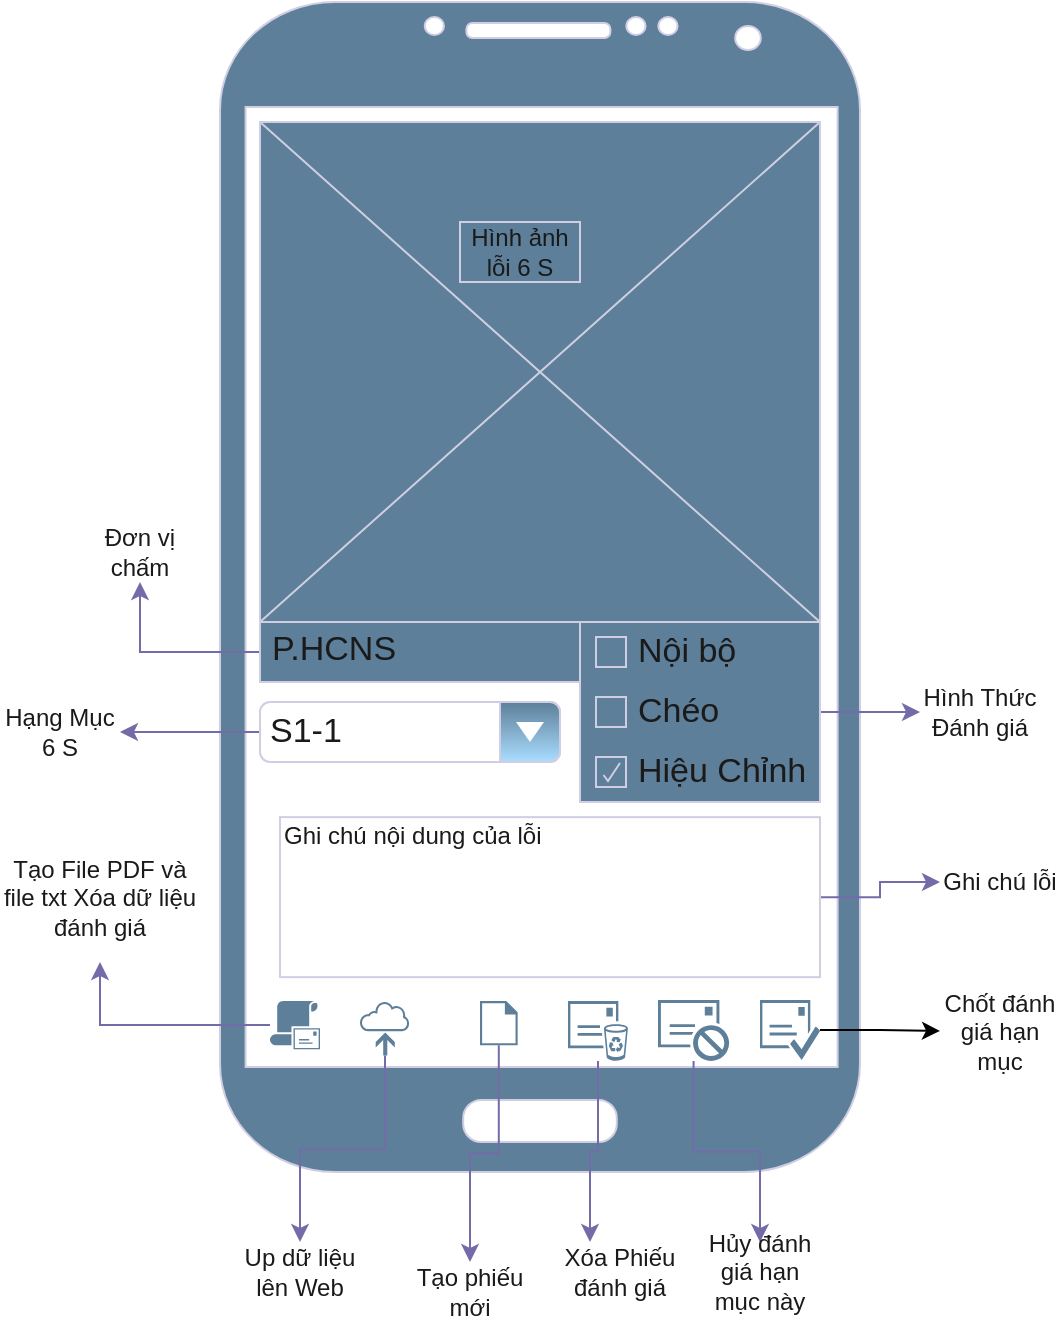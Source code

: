 <mxfile version="21.6.6" type="github" pages="2">
  <diagram name="Mobile-Local" id="_9tDX54fQmeihn20TXuU">
    <mxGraphModel dx="1379" dy="979" grid="1" gridSize="10" guides="1" tooltips="1" connect="1" arrows="1" fold="1" page="1" pageScale="1" pageWidth="827" pageHeight="1169" background="none" math="0" shadow="0">
      <root>
        <mxCell id="0" />
        <mxCell id="1" parent="0" />
        <mxCell id="nOlmMqcdL2Z6e1UjF-bC-2" value="" style="verticalLabelPosition=bottom;verticalAlign=top;html=1;shadow=0;dashed=0;strokeWidth=1;shape=mxgraph.android.phone2;strokeColor=#D0CEE2;rounded=1;labelBackgroundColor=none;fillColor=#5D7F99;fontColor=#1A1A1A;movable=0;resizable=0;rotatable=0;deletable=0;editable=0;locked=1;connectable=0;" vertex="1" parent="1">
          <mxGeometry x="240" y="90" width="320" height="585" as="geometry" />
        </mxCell>
        <mxCell id="nOlmMqcdL2Z6e1UjF-bC-40" style="edgeStyle=orthogonalEdgeStyle;rounded=0;orthogonalLoop=1;jettySize=auto;html=1;strokeColor=#736CA8;fontColor=default;labelBackgroundColor=none;movable=0;resizable=0;rotatable=0;deletable=0;editable=0;locked=1;connectable=0;" edge="1" parent="1" source="nOlmMqcdL2Z6e1UjF-bC-6" target="nOlmMqcdL2Z6e1UjF-bC-39">
          <mxGeometry relative="1" as="geometry">
            <mxPoint x="180" y="606.905" as="targetPoint" />
          </mxGeometry>
        </mxCell>
        <mxCell id="nOlmMqcdL2Z6e1UjF-bC-6" value="" style="pointerEvents=1;shadow=0;dashed=0;html=1;strokeColor=none;fillColor=#5D7F99;labelPosition=center;verticalLabelPosition=bottom;verticalAlign=top;outlineConnect=0;align=center;shape=mxgraph.office.security.email_address_policy;rounded=1;labelBackgroundColor=none;fontColor=#1A1A1A;movable=0;resizable=0;rotatable=0;deletable=0;editable=0;locked=1;connectable=0;" vertex="1" parent="1">
          <mxGeometry x="265" y="589.53" width="25" height="24.09" as="geometry" />
        </mxCell>
        <mxCell id="nOlmMqcdL2Z6e1UjF-bC-7" value="" style="verticalLabelPosition=bottom;shadow=0;dashed=0;align=center;html=1;verticalAlign=top;strokeWidth=1;shape=mxgraph.mockup.graphics.simpleIcon;strokeColor=#D0CEE2;rounded=1;labelBackgroundColor=none;fillColor=#5D7F99;fontColor=#1A1A1A;movable=0;resizable=0;rotatable=0;deletable=0;editable=0;locked=1;connectable=0;" vertex="1" parent="1">
          <mxGeometry x="260" y="150" width="280" height="250" as="geometry" />
        </mxCell>
        <mxCell id="nOlmMqcdL2Z6e1UjF-bC-30" style="edgeStyle=orthogonalEdgeStyle;rounded=0;orthogonalLoop=1;jettySize=auto;html=1;strokeColor=#736CA8;fontColor=default;labelBackgroundColor=none;movable=0;resizable=0;rotatable=0;deletable=0;editable=0;locked=1;connectable=0;" edge="1" parent="1" source="nOlmMqcdL2Z6e1UjF-bC-8" target="nOlmMqcdL2Z6e1UjF-bC-35">
          <mxGeometry relative="1" as="geometry">
            <mxPoint x="170" y="455" as="targetPoint" />
          </mxGeometry>
        </mxCell>
        <mxCell id="nOlmMqcdL2Z6e1UjF-bC-8" value="S1-1" style="strokeWidth=1;shadow=0;dashed=0;align=center;html=1;shape=mxgraph.mockup.forms.comboBox;strokeColor=#D0CEE2;fillColor=#5D7F99;align=left;fillColor2=#aaddff;mainText=;fontColor=#1A1A1A;fontSize=17;spacingLeft=3;points=[];rounded=1;labelBackgroundColor=none;movable=0;resizable=0;rotatable=0;deletable=0;editable=0;locked=1;connectable=0;" vertex="1" parent="1">
          <mxGeometry x="260" y="440" width="150" height="30" as="geometry" />
        </mxCell>
        <mxCell id="nOlmMqcdL2Z6e1UjF-bC-33" style="edgeStyle=orthogonalEdgeStyle;rounded=0;orthogonalLoop=1;jettySize=auto;html=1;strokeColor=#736CA8;fontColor=default;labelBackgroundColor=none;movable=0;resizable=0;rotatable=0;deletable=0;editable=0;locked=1;connectable=0;" edge="1" parent="1" source="nOlmMqcdL2Z6e1UjF-bC-9" target="nOlmMqcdL2Z6e1UjF-bC-38">
          <mxGeometry relative="1" as="geometry">
            <mxPoint x="660" y="530" as="targetPoint" />
          </mxGeometry>
        </mxCell>
        <mxCell id="nOlmMqcdL2Z6e1UjF-bC-9" value="Ghi chú nội dung của lỗi" style="text;spacingTop=-5;whiteSpace=wrap;html=1;align=left;fontSize=12;fontFamily=Helvetica;fillColor=none;strokeColor=#D0CEE2;rounded=0;labelBackgroundColor=none;fontColor=#1A1A1A;movable=0;resizable=0;rotatable=0;deletable=0;editable=0;locked=1;connectable=0;" vertex="1" parent="1">
          <mxGeometry x="270" y="497.57" width="270" height="80" as="geometry" />
        </mxCell>
        <mxCell id="nOlmMqcdL2Z6e1UjF-bC-31" style="edgeStyle=orthogonalEdgeStyle;rounded=0;orthogonalLoop=1;jettySize=auto;html=1;strokeColor=#736CA8;fontColor=default;labelBackgroundColor=none;movable=0;resizable=0;rotatable=0;deletable=0;editable=0;locked=1;connectable=0;" edge="1" parent="1" source="nOlmMqcdL2Z6e1UjF-bC-10" target="nOlmMqcdL2Z6e1UjF-bC-34">
          <mxGeometry relative="1" as="geometry">
            <mxPoint x="130" y="320" as="targetPoint" />
          </mxGeometry>
        </mxCell>
        <mxCell id="nOlmMqcdL2Z6e1UjF-bC-10" value="P.HCNS" style="strokeWidth=1;shadow=0;dashed=0;align=center;html=1;shape=mxgraph.mockup.text.textBox;fontColor=#1A1A1A;align=left;fontSize=17;spacingLeft=4;spacingTop=-3;whiteSpace=wrap;strokeColor=#D0CEE2;mainText=;rounded=1;labelBackgroundColor=none;fillColor=#5D7F99;movable=0;resizable=0;rotatable=0;deletable=0;editable=0;locked=1;connectable=0;" vertex="1" parent="1">
          <mxGeometry x="260" y="400" width="160" height="30" as="geometry" />
        </mxCell>
        <mxCell id="nOlmMqcdL2Z6e1UjF-bC-28" style="edgeStyle=orthogonalEdgeStyle;rounded=0;orthogonalLoop=1;jettySize=auto;html=1;strokeColor=#736CA8;fontColor=default;labelBackgroundColor=none;movable=0;resizable=0;rotatable=0;deletable=0;editable=0;locked=1;connectable=0;entryX=0.25;entryY=0;entryDx=0;entryDy=0;" edge="1" parent="1" source="nOlmMqcdL2Z6e1UjF-bC-14" target="nOlmMqcdL2Z6e1UjF-bC-46">
          <mxGeometry relative="1" as="geometry">
            <mxPoint x="420" y="770" as="targetPoint" />
          </mxGeometry>
        </mxCell>
        <mxCell id="nOlmMqcdL2Z6e1UjF-bC-14" value="" style="pointerEvents=1;shadow=0;dashed=0;html=1;strokeColor=none;fillColor=#5D7F99;labelPosition=center;verticalLabelPosition=bottom;verticalAlign=top;outlineConnect=0;align=center;shape=mxgraph.office.concepts.email_expired;rounded=1;labelBackgroundColor=none;fontColor=#1A1A1A;movable=0;resizable=0;rotatable=0;deletable=0;editable=0;locked=1;connectable=0;" vertex="1" parent="1">
          <mxGeometry x="414" y="589.53" width="30" height="29.91" as="geometry" />
        </mxCell>
        <mxCell id="nOlmMqcdL2Z6e1UjF-bC-42" style="edgeStyle=orthogonalEdgeStyle;rounded=0;orthogonalLoop=1;jettySize=auto;html=1;strokeColor=#736CA8;fontColor=default;labelBackgroundColor=none;movable=0;resizable=0;rotatable=0;deletable=0;editable=0;locked=1;connectable=0;" edge="1" parent="1" source="nOlmMqcdL2Z6e1UjF-bC-15" target="nOlmMqcdL2Z6e1UjF-bC-44">
          <mxGeometry relative="1" as="geometry">
            <mxPoint x="300" y="730" as="targetPoint" />
          </mxGeometry>
        </mxCell>
        <mxCell id="nOlmMqcdL2Z6e1UjF-bC-15" value="" style="pointerEvents=1;shadow=0;dashed=0;html=1;strokeColor=none;fillColor=#5D7F99;labelPosition=center;verticalLabelPosition=bottom;verticalAlign=top;outlineConnect=0;align=center;shape=mxgraph.office.concepts.backup_online;rounded=1;labelBackgroundColor=none;fontColor=#1A1A1A;movable=0;resizable=0;rotatable=0;deletable=0;editable=0;locked=1;connectable=0;" vertex="1" parent="1">
          <mxGeometry x="310" y="589.53" width="25" height="27.27" as="geometry" />
        </mxCell>
        <mxCell id="X_O1leoJTkuOl8zqoc79-7" style="edgeStyle=orthogonalEdgeStyle;rounded=0;orthogonalLoop=1;jettySize=auto;html=1;movable=0;resizable=0;rotatable=0;deletable=0;editable=0;locked=1;connectable=0;" edge="1" parent="1" source="nOlmMqcdL2Z6e1UjF-bC-16" target="nOlmMqcdL2Z6e1UjF-bC-50">
          <mxGeometry relative="1" as="geometry" />
        </mxCell>
        <mxCell id="nOlmMqcdL2Z6e1UjF-bC-16" value="" style="pointerEvents=1;shadow=0;dashed=0;html=1;strokeColor=none;fillColor=#5D7F99;labelPosition=center;verticalLabelPosition=bottom;verticalAlign=top;outlineConnect=0;align=center;shape=mxgraph.office.concepts.email_approved;rounded=1;labelBackgroundColor=none;fontColor=#1A1A1A;movable=0;resizable=0;rotatable=0;deletable=0;editable=0;locked=1;connectable=0;" vertex="1" parent="1">
          <mxGeometry x="510" y="589.04" width="30" height="29.91" as="geometry" />
        </mxCell>
        <mxCell id="nOlmMqcdL2Z6e1UjF-bC-32" style="edgeStyle=orthogonalEdgeStyle;rounded=0;orthogonalLoop=1;jettySize=auto;html=1;strokeColor=#736CA8;fontColor=default;labelBackgroundColor=none;movable=0;resizable=0;rotatable=0;deletable=0;editable=0;locked=1;connectable=0;entryX=0;entryY=0.5;entryDx=0;entryDy=0;" edge="1" parent="1" source="nOlmMqcdL2Z6e1UjF-bC-18" target="nOlmMqcdL2Z6e1UjF-bC-37">
          <mxGeometry relative="1" as="geometry">
            <mxPoint x="630" y="445" as="targetPoint" />
          </mxGeometry>
        </mxCell>
        <mxCell id="nOlmMqcdL2Z6e1UjF-bC-18" value="" style="strokeWidth=1;shadow=0;dashed=0;align=center;html=1;shape=mxgraph.mockup.forms.rrect;rSize=0;strokeColor=#D0CEE2;fillColor=#5D7F99;recursiveResize=0;rounded=1;labelBackgroundColor=none;fontColor=#1A1A1A;movable=0;resizable=0;rotatable=0;deletable=0;editable=0;locked=1;connectable=0;" vertex="1" parent="1">
          <mxGeometry x="420" y="400" width="120" height="90" as="geometry" />
        </mxCell>
        <mxCell id="nOlmMqcdL2Z6e1UjF-bC-19" value="Nội bộ" style="strokeWidth=1;shadow=0;dashed=0;align=center;html=1;shape=mxgraph.mockup.forms.rrect;rSize=0;fillColor=#5D7F99;strokeColor=#D0CEE2;align=left;spacingLeft=4;fontSize=17;fontColor=#1A1A1A;labelPosition=right;rounded=1;labelBackgroundColor=none;movable=0;resizable=0;rotatable=0;deletable=0;editable=0;locked=1;connectable=0;" vertex="1" parent="nOlmMqcdL2Z6e1UjF-bC-18">
          <mxGeometry x="8" y="7.5" width="15" height="15" as="geometry" />
        </mxCell>
        <mxCell id="nOlmMqcdL2Z6e1UjF-bC-20" value="Chéo" style="strokeWidth=1;shadow=0;dashed=0;align=center;html=1;shape=mxgraph.mockup.forms.rrect;rSize=0;fillColor=#5D7F99;strokeColor=#D0CEE2;align=left;spacingLeft=4;fontSize=17;fontColor=#1A1A1A;labelPosition=right;rounded=1;labelBackgroundColor=none;movable=0;resizable=0;rotatable=0;deletable=0;editable=0;locked=1;connectable=0;" vertex="1" parent="nOlmMqcdL2Z6e1UjF-bC-18">
          <mxGeometry x="8" y="37.5" width="15" height="15" as="geometry" />
        </mxCell>
        <mxCell id="nOlmMqcdL2Z6e1UjF-bC-21" value="Hiệu Chỉnh" style="strokeWidth=1;shadow=0;dashed=0;align=center;html=1;shape=mxgraph.mockup.forms.checkbox;rSize=0;resizable=0;fillColor=#5D7F99;strokeColor=#D0CEE2;align=left;spacingLeft=4;fontSize=17;fontColor=#1A1A1A;labelPosition=right;rounded=1;labelBackgroundColor=none;movable=0;rotatable=0;deletable=0;editable=0;locked=1;connectable=0;" vertex="1" parent="nOlmMqcdL2Z6e1UjF-bC-18">
          <mxGeometry x="8" y="67.5" width="15" height="15" as="geometry" />
        </mxCell>
        <mxCell id="nOlmMqcdL2Z6e1UjF-bC-43" style="edgeStyle=orthogonalEdgeStyle;rounded=0;orthogonalLoop=1;jettySize=auto;html=1;strokeColor=#736CA8;fontColor=default;labelBackgroundColor=none;movable=0;resizable=0;rotatable=0;deletable=0;editable=0;locked=1;connectable=0;" edge="1" parent="1" source="nOlmMqcdL2Z6e1UjF-bC-24" target="nOlmMqcdL2Z6e1UjF-bC-45">
          <mxGeometry relative="1" as="geometry">
            <mxPoint x="360" y="730" as="targetPoint" />
          </mxGeometry>
        </mxCell>
        <mxCell id="nOlmMqcdL2Z6e1UjF-bC-24" value="" style="sketch=0;pointerEvents=1;shadow=0;dashed=0;html=1;strokeColor=none;fillColor=#5D7F99;labelPosition=center;verticalLabelPosition=bottom;verticalAlign=top;outlineConnect=0;align=center;shape=mxgraph.office.concepts.document_blank;labelBackgroundColor=none;fontColor=#1A1A1A;movable=0;resizable=0;rotatable=0;deletable=0;editable=0;locked=1;connectable=0;" vertex="1" parent="1">
          <mxGeometry x="370" y="589.53" width="18.83" height="22.13" as="geometry" />
        </mxCell>
        <mxCell id="nOlmMqcdL2Z6e1UjF-bC-34" value="Đơn vị chấm" style="text;html=1;strokeColor=none;fillColor=none;align=center;verticalAlign=middle;whiteSpace=wrap;rounded=0;fontColor=#1A1A1A;labelBackgroundColor=none;movable=0;resizable=0;rotatable=0;deletable=0;editable=0;locked=1;connectable=0;" vertex="1" parent="1">
          <mxGeometry x="170" y="350" width="60" height="30" as="geometry" />
        </mxCell>
        <mxCell id="nOlmMqcdL2Z6e1UjF-bC-35" value="Hạng Mục 6 S" style="text;html=1;strokeColor=none;fillColor=none;align=center;verticalAlign=middle;whiteSpace=wrap;rounded=0;fontColor=#1A1A1A;labelBackgroundColor=none;movable=0;resizable=0;rotatable=0;deletable=0;editable=0;locked=1;connectable=0;" vertex="1" parent="1">
          <mxGeometry x="130" y="440" width="60" height="30" as="geometry" />
        </mxCell>
        <mxCell id="nOlmMqcdL2Z6e1UjF-bC-36" value="Hình ảnh lỗi 6 S" style="text;html=1;strokeColor=#D0CEE2;fillColor=none;align=center;verticalAlign=middle;whiteSpace=wrap;rounded=0;fontColor=#1A1A1A;labelBackgroundColor=none;movable=0;resizable=0;rotatable=0;deletable=0;editable=0;locked=1;connectable=0;" vertex="1" parent="1">
          <mxGeometry x="360" y="200" width="60" height="30" as="geometry" />
        </mxCell>
        <mxCell id="nOlmMqcdL2Z6e1UjF-bC-37" value="Hình Thức Đánh giá" style="text;html=1;strokeColor=none;fillColor=none;align=center;verticalAlign=middle;whiteSpace=wrap;rounded=0;fontColor=#1A1A1A;labelBackgroundColor=none;movable=0;resizable=0;rotatable=0;deletable=0;editable=0;locked=1;connectable=0;" vertex="1" parent="1">
          <mxGeometry x="590" y="430" width="60" height="30" as="geometry" />
        </mxCell>
        <mxCell id="nOlmMqcdL2Z6e1UjF-bC-38" value="Ghi chú lỗi" style="text;html=1;strokeColor=none;fillColor=none;align=center;verticalAlign=middle;whiteSpace=wrap;rounded=0;fontColor=#1A1A1A;labelBackgroundColor=none;movable=0;resizable=0;rotatable=0;deletable=0;editable=0;locked=1;connectable=0;" vertex="1" parent="1">
          <mxGeometry x="600" y="515" width="60" height="30" as="geometry" />
        </mxCell>
        <mxCell id="nOlmMqcdL2Z6e1UjF-bC-39" value="Tạo File PDF và file txt Xóa dữ liệu đánh giá" style="text;html=1;strokeColor=none;fillColor=none;align=center;verticalAlign=middle;whiteSpace=wrap;rounded=0;fontColor=#1A1A1A;labelBackgroundColor=none;movable=0;resizable=0;rotatable=0;deletable=0;editable=0;locked=1;connectable=0;" vertex="1" parent="1">
          <mxGeometry x="130" y="505.14" width="100" height="64.86" as="geometry" />
        </mxCell>
        <mxCell id="nOlmMqcdL2Z6e1UjF-bC-44" value="Up dữ liệu lên Web" style="text;html=1;strokeColor=none;fillColor=none;align=center;verticalAlign=middle;whiteSpace=wrap;rounded=0;fontColor=#1A1A1A;labelBackgroundColor=none;movable=0;resizable=0;rotatable=0;deletable=0;editable=0;locked=1;connectable=0;" vertex="1" parent="1">
          <mxGeometry x="250" y="710" width="60" height="30" as="geometry" />
        </mxCell>
        <mxCell id="nOlmMqcdL2Z6e1UjF-bC-45" value="Tạo phiếu mới" style="text;html=1;strokeColor=none;fillColor=none;align=center;verticalAlign=middle;whiteSpace=wrap;rounded=0;fontColor=#1A1A1A;labelBackgroundColor=none;movable=0;resizable=0;rotatable=0;deletable=0;editable=0;locked=1;connectable=0;" vertex="1" parent="1">
          <mxGeometry x="335.0" y="720" width="60" height="30" as="geometry" />
        </mxCell>
        <mxCell id="nOlmMqcdL2Z6e1UjF-bC-46" value="Xóa Phiếu đánh giá" style="text;html=1;strokeColor=none;fillColor=none;align=center;verticalAlign=middle;whiteSpace=wrap;rounded=0;fontColor=#1A1A1A;labelBackgroundColor=none;movable=0;resizable=0;rotatable=0;deletable=0;editable=0;locked=1;connectable=0;" vertex="1" parent="1">
          <mxGeometry x="410.0" y="710" width="60" height="30" as="geometry" />
        </mxCell>
        <mxCell id="nOlmMqcdL2Z6e1UjF-bC-48" style="edgeStyle=orthogonalEdgeStyle;rounded=0;orthogonalLoop=1;jettySize=auto;html=1;strokeColor=#736CA8;fontColor=#1A1A1A;movable=0;resizable=0;rotatable=0;deletable=0;editable=0;locked=1;connectable=0;entryX=0.5;entryY=0;entryDx=0;entryDy=0;" edge="1" parent="1" source="nOlmMqcdL2Z6e1UjF-bC-47" target="nOlmMqcdL2Z6e1UjF-bC-49">
          <mxGeometry relative="1" as="geometry">
            <mxPoint x="470" y="710" as="targetPoint" />
          </mxGeometry>
        </mxCell>
        <mxCell id="nOlmMqcdL2Z6e1UjF-bC-47" value="" style="sketch=0;pointerEvents=1;shadow=0;dashed=0;html=1;strokeColor=none;fillColor=#5D7F99;labelPosition=center;verticalLabelPosition=bottom;verticalAlign=top;outlineConnect=0;align=center;shape=mxgraph.office.concepts.anti_spam;fontColor=#1A1A1A;labelBackgroundColor=none;movable=0;resizable=0;rotatable=0;deletable=0;editable=0;locked=1;connectable=0;" vertex="1" parent="1">
          <mxGeometry x="459" y="589.04" width="35.57" height="30.4" as="geometry" />
        </mxCell>
        <mxCell id="nOlmMqcdL2Z6e1UjF-bC-49" value="Hủy đánh giá hạn mục này" style="text;html=1;strokeColor=none;fillColor=none;align=center;verticalAlign=middle;whiteSpace=wrap;rounded=0;fontColor=#1A1A1A;movable=0;resizable=0;rotatable=0;deletable=0;editable=0;locked=1;connectable=0;" vertex="1" parent="1">
          <mxGeometry x="480" y="710" width="60" height="30" as="geometry" />
        </mxCell>
        <mxCell id="nOlmMqcdL2Z6e1UjF-bC-50" value="Chốt đánh giá hạn mục" style="text;html=1;strokeColor=none;fillColor=none;align=center;verticalAlign=middle;whiteSpace=wrap;rounded=0;fontColor=#1A1A1A;movable=0;resizable=0;rotatable=0;deletable=0;editable=0;locked=1;connectable=0;" vertex="1" parent="1">
          <mxGeometry x="600" y="589.53" width="60" height="30" as="geometry" />
        </mxCell>
      </root>
    </mxGraphModel>
  </diagram>
  <diagram id="zLz_GnKWqMnodS4Ylag5" name="Web-Intranet">
    <mxGraphModel dx="1034" dy="734" grid="1" gridSize="10" guides="1" tooltips="1" connect="1" arrows="1" fold="1" page="1" pageScale="1" pageWidth="827" pageHeight="1169" math="0" shadow="0">
      <root>
        <mxCell id="0" />
        <mxCell id="1" parent="0" />
        <mxCell id="eQbvxP2zr1n2Y10-YPOy-16" value="" style="strokeWidth=1;shadow=0;dashed=0;align=center;html=1;shape=mxgraph.mockup.containers.browserWindow;rSize=0;strokeColor=#666666;strokeColor2=#008cff;strokeColor3=#c4c4c4;mainText=,;recursiveResize=0;" vertex="1" parent="1">
          <mxGeometry x="50" y="600" width="720" height="390" as="geometry" />
        </mxCell>
        <mxCell id="eQbvxP2zr1n2Y10-YPOy-17" value="Upload" style="strokeWidth=1;shadow=0;dashed=0;align=center;html=1;shape=mxgraph.mockup.containers.anchor;fontSize=17;fontColor=#666666;align=left;whiteSpace=wrap;" vertex="1" parent="eQbvxP2zr1n2Y10-YPOy-16">
          <mxGeometry x="60" y="12" width="110" height="26" as="geometry" />
        </mxCell>
        <mxCell id="eQbvxP2zr1n2Y10-YPOy-18" value="https://192.168.24.108:8086\Upload" style="strokeWidth=1;shadow=0;dashed=0;align=center;html=1;shape=mxgraph.mockup.containers.anchor;rSize=0;fontSize=17;fontColor=#666666;align=left;" vertex="1" parent="eQbvxP2zr1n2Y10-YPOy-16">
          <mxGeometry x="130" y="60" width="250" height="26" as="geometry" />
        </mxCell>
        <mxCell id="cLSGUGeXs0tb1zF0vO62-1" value="Upload PDF Báo cáo ghi nhận hình ảnh" style="fillColor=none;strokeColor=none;align=left;fontSize=14;" vertex="1" parent="eQbvxP2zr1n2Y10-YPOy-16">
          <mxGeometry x="160" y="190" width="150" height="40" as="geometry" />
        </mxCell>
        <mxCell id="cLSGUGeXs0tb1zF0vO62-2" value="Chọn File" style="fillColor=#FEFEFE;strokeColor=#AAAAAA;fontSize=14;gradientColor=#F0F0F0;" vertex="1" parent="eQbvxP2zr1n2Y10-YPOy-16">
          <mxGeometry x="160" y="230" width="90" height="30" as="geometry" />
        </mxCell>
        <mxCell id="cLSGUGeXs0tb1zF0vO62-3" value="BC_HC_PHCNS_310723.pdf" style="fillColor=none;strokeColor=none;align=left;fontSize=14;spacing=5;" vertex="1" parent="eQbvxP2zr1n2Y10-YPOy-16">
          <mxGeometry x="250" y="230" width="100" height="30" as="geometry" />
        </mxCell>
        <mxCell id="cLSGUGeXs0tb1zF0vO62-4" value="Upload txt  Báo cáo ghi nhận điểm số" style="fillColor=none;strokeColor=none;align=left;fontSize=14;" vertex="1" parent="eQbvxP2zr1n2Y10-YPOy-16">
          <mxGeometry x="160" y="260" width="150" height="40" as="geometry" />
        </mxCell>
        <mxCell id="cLSGUGeXs0tb1zF0vO62-5" value="Chọn File" style="fillColor=#FEFEFE;strokeColor=#AAAAAA;fontSize=14;gradientColor=#F0F0F0;" vertex="1" parent="eQbvxP2zr1n2Y10-YPOy-16">
          <mxGeometry x="160" y="300" width="90" height="30" as="geometry" />
        </mxCell>
        <mxCell id="cLSGUGeXs0tb1zF0vO62-6" value="DS_HC_PHCNS_310723.txt" style="fillColor=none;strokeColor=none;align=left;fontSize=14;spacing=5;" vertex="1" parent="eQbvxP2zr1n2Y10-YPOy-16">
          <mxGeometry x="250" y="300" width="100" height="30" as="geometry" />
        </mxCell>
        <mxCell id="eQbvxP2zr1n2Y10-YPOy-22" value="" style="strokeWidth=1;shadow=0;dashed=0;align=center;html=1;shape=mxgraph.mockup.forms.rrect;rSize=0;strokeColor=#999999;fillColor=#ffffff;recursiveResize=0;" vertex="1" parent="eQbvxP2zr1n2Y10-YPOy-16">
          <mxGeometry x="160" y="160" width="420" height="30" as="geometry" />
        </mxCell>
        <mxCell id="eQbvxP2zr1n2Y10-YPOy-23" value="Nội bộ" style="strokeWidth=1;shadow=0;dashed=0;align=center;html=1;shape=mxgraph.mockup.forms.rrect;rSize=0;fillColor=#eeeeee;strokeColor=#999999;gradientColor=#cccccc;align=left;spacingLeft=4;fontSize=17;fontColor=#666666;labelPosition=right;" vertex="1" parent="eQbvxP2zr1n2Y10-YPOy-22">
          <mxGeometry x="8" y="7.5" width="15" height="15" as="geometry" />
        </mxCell>
        <mxCell id="eQbvxP2zr1n2Y10-YPOy-24" value="Chéo" style="strokeWidth=1;shadow=0;dashed=0;align=center;html=1;shape=mxgraph.mockup.forms.rrect;rSize=0;fillColor=#eeeeee;strokeColor=#999999;gradientColor=#cccccc;align=left;spacingLeft=4;fontSize=17;fontColor=#666666;labelPosition=right;" vertex="1" parent="eQbvxP2zr1n2Y10-YPOy-22">
          <mxGeometry x="146" y="7.5" width="15" height="15" as="geometry" />
        </mxCell>
        <mxCell id="eQbvxP2zr1n2Y10-YPOy-25" value="Hiệu Chỉnh" style="strokeWidth=1;shadow=0;dashed=0;align=center;html=1;shape=mxgraph.mockup.forms.checkbox;rSize=0;resizable=0;fillColor=#aaaaaa;strokeColor=#444444;gradientColor=#666666;align=left;spacingLeft=4;fontSize=17;fontColor=#008cff;labelPosition=right;" vertex="1" parent="eQbvxP2zr1n2Y10-YPOy-22">
          <mxGeometry x="300" y="7.5" width="15" height="15" as="geometry" />
        </mxCell>
        <mxCell id="cLSGUGeXs0tb1zF0vO62-9" value="07/2023" style="html=1;shadow=0;dashed=0;shape=mxgraph.bootstrap.rrect;rSize=5;strokeColor=none;strokeWidth=1;fillColor=#6C767D;fontColor=#ffffff;whiteSpace=wrap;align=left;verticalAlign=middle;fontStyle=1;fontSize=17;spacingLeft=10;" vertex="1" parent="eQbvxP2zr1n2Y10-YPOy-16">
          <mxGeometry x="500" y="120" width="100" height="30" as="geometry" />
        </mxCell>
        <mxCell id="cLSGUGeXs0tb1zF0vO62-10" value="" style="shape=triangle;direction=north;fillColor=#ffffff;strokeColor=none;perimeter=none;" vertex="1" parent="cLSGUGeXs0tb1zF0vO62-9">
          <mxGeometry x="1" y="0.5" width="10" height="5" relative="1" as="geometry">
            <mxPoint x="-17" y="-2.5" as="offset" />
          </mxGeometry>
        </mxCell>
        <mxCell id="cLSGUGeXs0tb1zF0vO62-11" value="UPLOAD BÁO CÁO ĐÁNH GIÁ" style="text;strokeColor=none;fillColor=none;html=1;fontSize=24;fontStyle=1;verticalAlign=middle;align=center;" vertex="1" parent="eQbvxP2zr1n2Y10-YPOy-16">
          <mxGeometry x="200" y="115" width="250" height="40" as="geometry" />
        </mxCell>
        <mxCell id="cLSGUGeXs0tb1zF0vO62-12" value="TẢI DỮ LIỆU VÀ HOÀN THIỆN BÁO CÁO" style="rounded=1;fillColor=#0057D8;strokeColor=none;html=1;whiteSpace=wrap;fontColor=#ffffff;align=center;verticalAlign=middle;fontStyle=0;fontSize=12;sketch=0;" vertex="1" parent="eQbvxP2zr1n2Y10-YPOy-16">
          <mxGeometry x="470" y="270" width="140" height="70" as="geometry" />
        </mxCell>
        <mxCell id="cLSGUGeXs0tb1zF0vO62-14" value="LÀM LẠI" style="rounded=1;fillColor=#f8cecc;strokeColor=#b85450;html=1;whiteSpace=wrap;align=center;verticalAlign=middle;fontStyle=0;fontSize=12;sketch=0;" vertex="1" parent="eQbvxP2zr1n2Y10-YPOy-16">
          <mxGeometry x="470" y="200" width="140" height="60" as="geometry" />
        </mxCell>
        <mxCell id="eQbvxP2zr1n2Y10-YPOy-19" value="" style="strokeWidth=1;shadow=0;dashed=0;align=center;html=1;shape=mxgraph.mockup.containers.browserWindow;rSize=0;strokeColor=#666666;strokeColor2=#008cff;strokeColor3=#c4c4c4;mainText=,;recursiveResize=0;" vertex="1" parent="1">
          <mxGeometry x="50" y="50" width="530" height="410" as="geometry" />
        </mxCell>
        <mxCell id="eQbvxP2zr1n2Y10-YPOy-20" value="Login" style="strokeWidth=1;shadow=0;dashed=0;align=center;html=1;shape=mxgraph.mockup.containers.anchor;fontSize=17;fontColor=#666666;align=left;whiteSpace=wrap;" vertex="1" parent="eQbvxP2zr1n2Y10-YPOy-19">
          <mxGeometry x="60" y="12" width="110" height="26" as="geometry" />
        </mxCell>
        <mxCell id="eQbvxP2zr1n2Y10-YPOy-21" value="https://192.168.24.108:8086\Login" style="strokeWidth=1;shadow=0;dashed=0;align=center;html=1;shape=mxgraph.mockup.containers.anchor;rSize=0;fontSize=17;fontColor=#666666;align=left;" vertex="1" parent="eQbvxP2zr1n2Y10-YPOy-19">
          <mxGeometry x="130" y="60" width="270" height="26" as="geometry" />
        </mxCell>
        <mxCell id="eQbvxP2zr1n2Y10-YPOy-4" value="" style="strokeWidth=1;shadow=0;dashed=0;align=center;html=1;shape=mxgraph.mockup.forms.rrect;rSize=0;strokeColor=#999999;fillColor=#ffffff;" vertex="1" parent="eQbvxP2zr1n2Y10-YPOy-19">
          <mxGeometry x="160" y="120" width="190" height="250" as="geometry" />
        </mxCell>
        <mxCell id="eQbvxP2zr1n2Y10-YPOy-5" value="Đăng nhập hệ thống" style="strokeWidth=1;shadow=0;dashed=0;align=center;html=1;shape=mxgraph.mockup.forms.anchor;fontSize=12;fontColor=#666666;align=left;resizeWidth=1;spacingLeft=0;" vertex="1" parent="eQbvxP2zr1n2Y10-YPOy-4">
          <mxGeometry width="52.778" height="20" relative="1" as="geometry">
            <mxPoint x="10" y="10" as="offset" />
          </mxGeometry>
        </mxCell>
        <mxCell id="eQbvxP2zr1n2Y10-YPOy-6" value="" style="shape=line;strokeColor=#ddeeff;strokeWidth=2;html=1;resizeWidth=1;" vertex="1" parent="eQbvxP2zr1n2Y10-YPOy-4">
          <mxGeometry width="95" height="10" relative="1" as="geometry">
            <mxPoint x="10" y="30" as="offset" />
          </mxGeometry>
        </mxCell>
        <mxCell id="eQbvxP2zr1n2Y10-YPOy-7" value="Email" style="strokeWidth=1;shadow=0;dashed=0;align=center;html=1;shape=mxgraph.mockup.forms.anchor;fontSize=12;fontColor=#666666;align=left;resizeWidth=1;spacingLeft=0;" vertex="1" parent="eQbvxP2zr1n2Y10-YPOy-4">
          <mxGeometry width="52.778" height="20" relative="1" as="geometry">
            <mxPoint x="10" y="40" as="offset" />
          </mxGeometry>
        </mxCell>
        <mxCell id="eQbvxP2zr1n2Y10-YPOy-8" value="exame@gmail.com" style="strokeWidth=1;shadow=0;dashed=0;align=center;html=1;shape=mxgraph.mockup.forms.rrect;rSize=0;strokeColor=#999999;fontColor=#666666;align=left;spacingLeft=5;resizeWidth=1;" vertex="1" parent="eQbvxP2zr1n2Y10-YPOy-4">
          <mxGeometry width="140" height="25" relative="1" as="geometry">
            <mxPoint x="10" y="60" as="offset" />
          </mxGeometry>
        </mxCell>
        <mxCell id="eQbvxP2zr1n2Y10-YPOy-9" value="Mật khẩu" style="strokeWidth=1;shadow=0;dashed=0;align=center;html=1;shape=mxgraph.mockup.forms.anchor;fontSize=12;fontColor=#666666;align=left;resizeWidth=1;spacingLeft=0;" vertex="1" parent="eQbvxP2zr1n2Y10-YPOy-4">
          <mxGeometry width="52.778" height="20" relative="1" as="geometry">
            <mxPoint x="10" y="95" as="offset" />
          </mxGeometry>
        </mxCell>
        <mxCell id="eQbvxP2zr1n2Y10-YPOy-10" value="********" style="strokeWidth=1;shadow=0;dashed=0;align=center;html=1;shape=mxgraph.mockup.forms.rrect;rSize=0;strokeColor=#999999;fontColor=#666666;align=left;spacingLeft=5;resizeWidth=1;" vertex="1" parent="eQbvxP2zr1n2Y10-YPOy-4">
          <mxGeometry width="140" height="25" relative="1" as="geometry">
            <mxPoint x="10" y="115" as="offset" />
          </mxGeometry>
        </mxCell>
        <mxCell id="eQbvxP2zr1n2Y10-YPOy-11" value="Đăng nhập" style="strokeWidth=1;shadow=0;dashed=0;align=center;html=1;shape=mxgraph.mockup.forms.rrect;rSize=5;strokeColor=none;fontColor=#ffffff;fillColor=#66bbff;fontSize=16;fontStyle=1;" vertex="1" parent="eQbvxP2zr1n2Y10-YPOy-4">
          <mxGeometry y="1" width="120" height="30" relative="1" as="geometry">
            <mxPoint x="20" y="-90" as="offset" />
          </mxGeometry>
        </mxCell>
      </root>
    </mxGraphModel>
  </diagram>
</mxfile>
